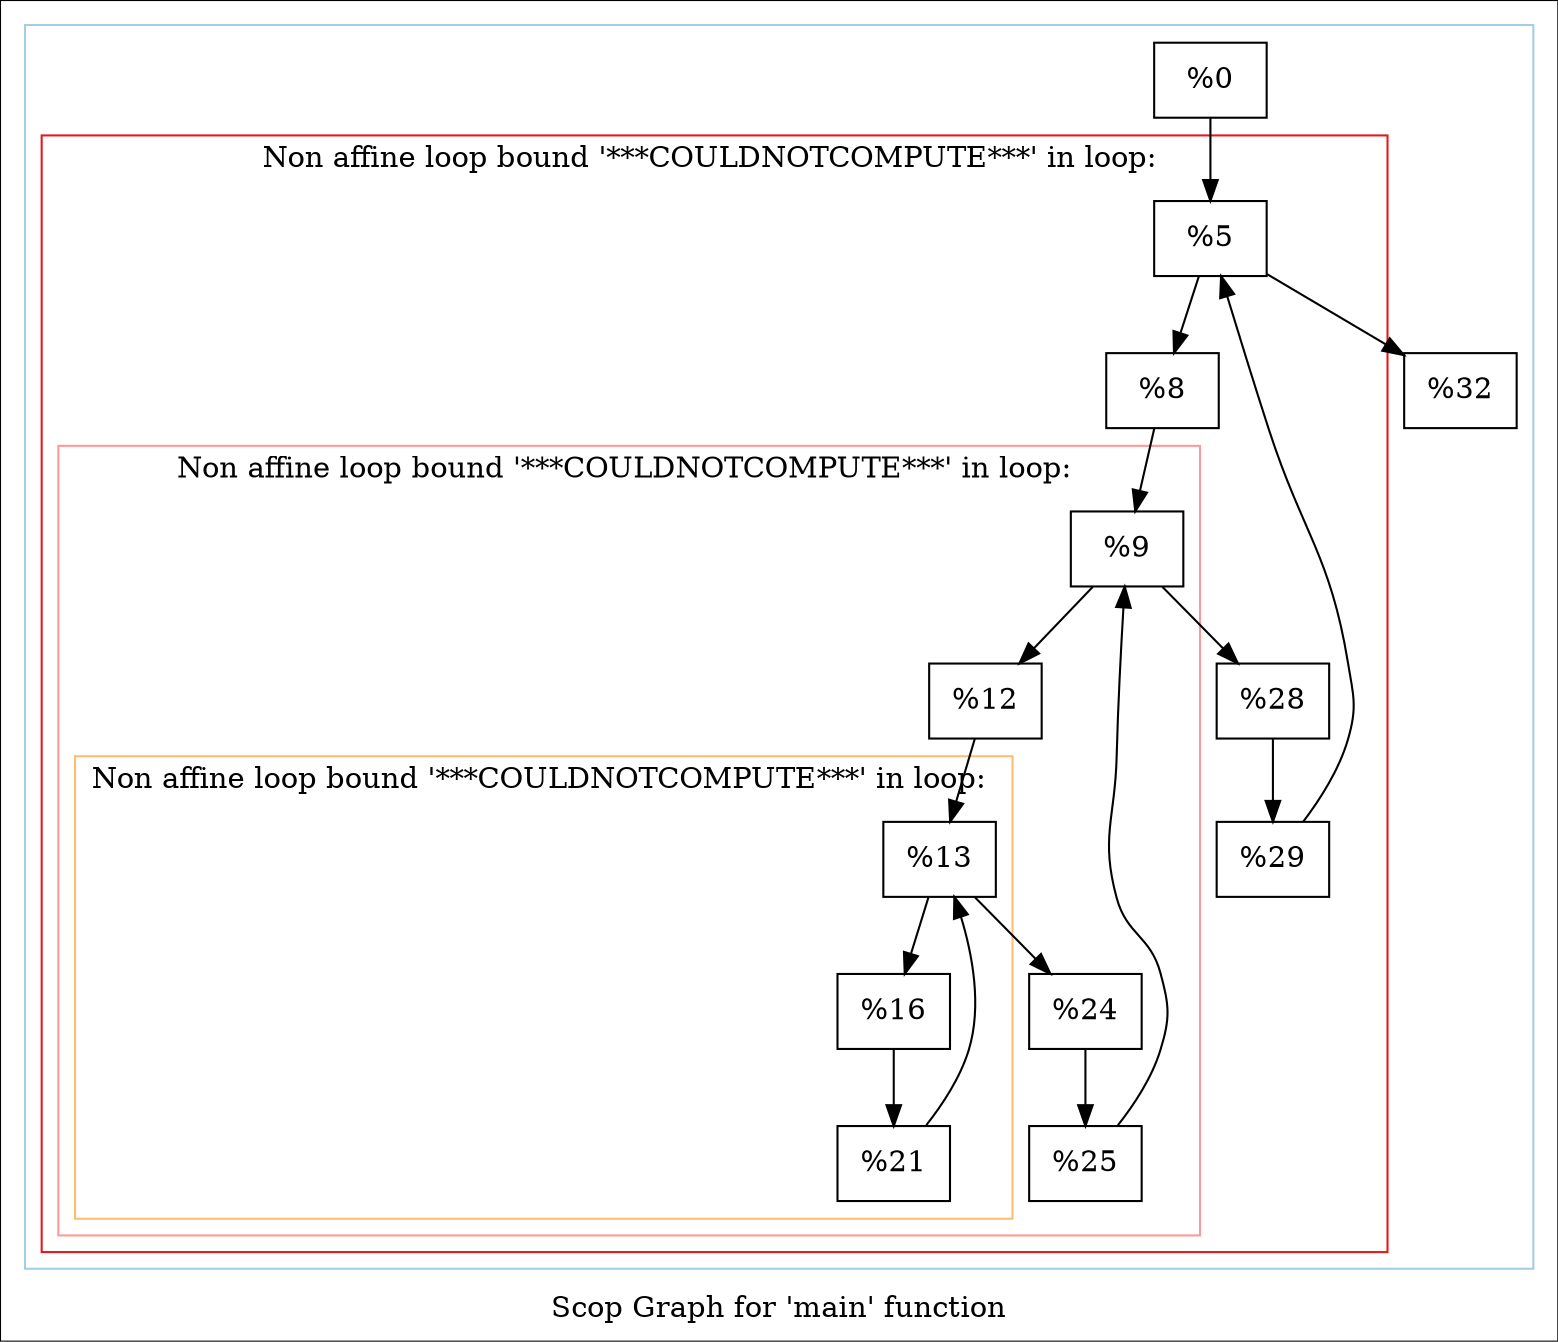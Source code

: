 digraph "Scop Graph for 'main' function" {
	label="Scop Graph for 'main' function";

	Node0x1ed2310 [shape=record,label="{%0}"];
	Node0x1ed2310 -> Node0x1ed40d0;
	Node0x1ed40d0 [shape=record,label="{%5}"];
	Node0x1ed40d0 -> Node0x1ed4190;
	Node0x1ed40d0 -> Node0x1ed41f0;
	Node0x1ed4190 [shape=record,label="{%8}"];
	Node0x1ed4190 -> Node0x1ed4300;
	Node0x1ed4300 [shape=record,label="{%9}"];
	Node0x1ed4300 -> Node0x1ed4360;
	Node0x1ed4300 -> Node0x1ed43c0;
	Node0x1ed4360 [shape=record,label="{%12}"];
	Node0x1ed4360 -> Node0x1ed4570;
	Node0x1ed4570 [shape=record,label="{%13}"];
	Node0x1ed4570 -> Node0x1ed45d0;
	Node0x1ed4570 -> Node0x1ed4630;
	Node0x1ed45d0 [shape=record,label="{%16}"];
	Node0x1ed45d0 -> Node0x1ed4690;
	Node0x1ed4690 [shape=record,label="{%21}"];
	Node0x1ed4690 -> Node0x1ed4570[constraint=false];
	Node0x1ed4630 [shape=record,label="{%24}"];
	Node0x1ed4630 -> Node0x1ed46f0;
	Node0x1ed46f0 [shape=record,label="{%25}"];
	Node0x1ed46f0 -> Node0x1ed4300[constraint=false];
	Node0x1ed43c0 [shape=record,label="{%28}"];
	Node0x1ed43c0 -> Node0x1ed4b60;
	Node0x1ed4b60 [shape=record,label="{%29}"];
	Node0x1ed4b60 -> Node0x1ed40d0[constraint=false];
	Node0x1ed41f0 [shape=record,label="{%32}"];
	colorscheme = "paired12"
        subgraph cluster_0x1e6e440 {
          label = "";
          style = solid;
          color = 1
          subgraph cluster_0x1ec3e40 {
            label = "Non affine loop bound '***COULDNOTCOMPUTE***' in loop: ";
            style = solid;
            color = 6
            subgraph cluster_0x1ec3dc0 {
              label = "Non affine loop bound '***COULDNOTCOMPUTE***' in loop: ";
              style = solid;
              color = 5
              subgraph cluster_0x1e99600 {
                label = "Non affine loop bound '***COULDNOTCOMPUTE***' in loop: ";
                style = solid;
                color = 7
                Node0x1ed4570;
                Node0x1ed45d0;
                Node0x1ed4690;
              }
              Node0x1ed4300;
              Node0x1ed4360;
              Node0x1ed4630;
              Node0x1ed46f0;
            }
            Node0x1ed40d0;
            Node0x1ed4190;
            Node0x1ed43c0;
            Node0x1ed4b60;
          }
          Node0x1ed2310;
          Node0x1ed41f0;
        }
}
